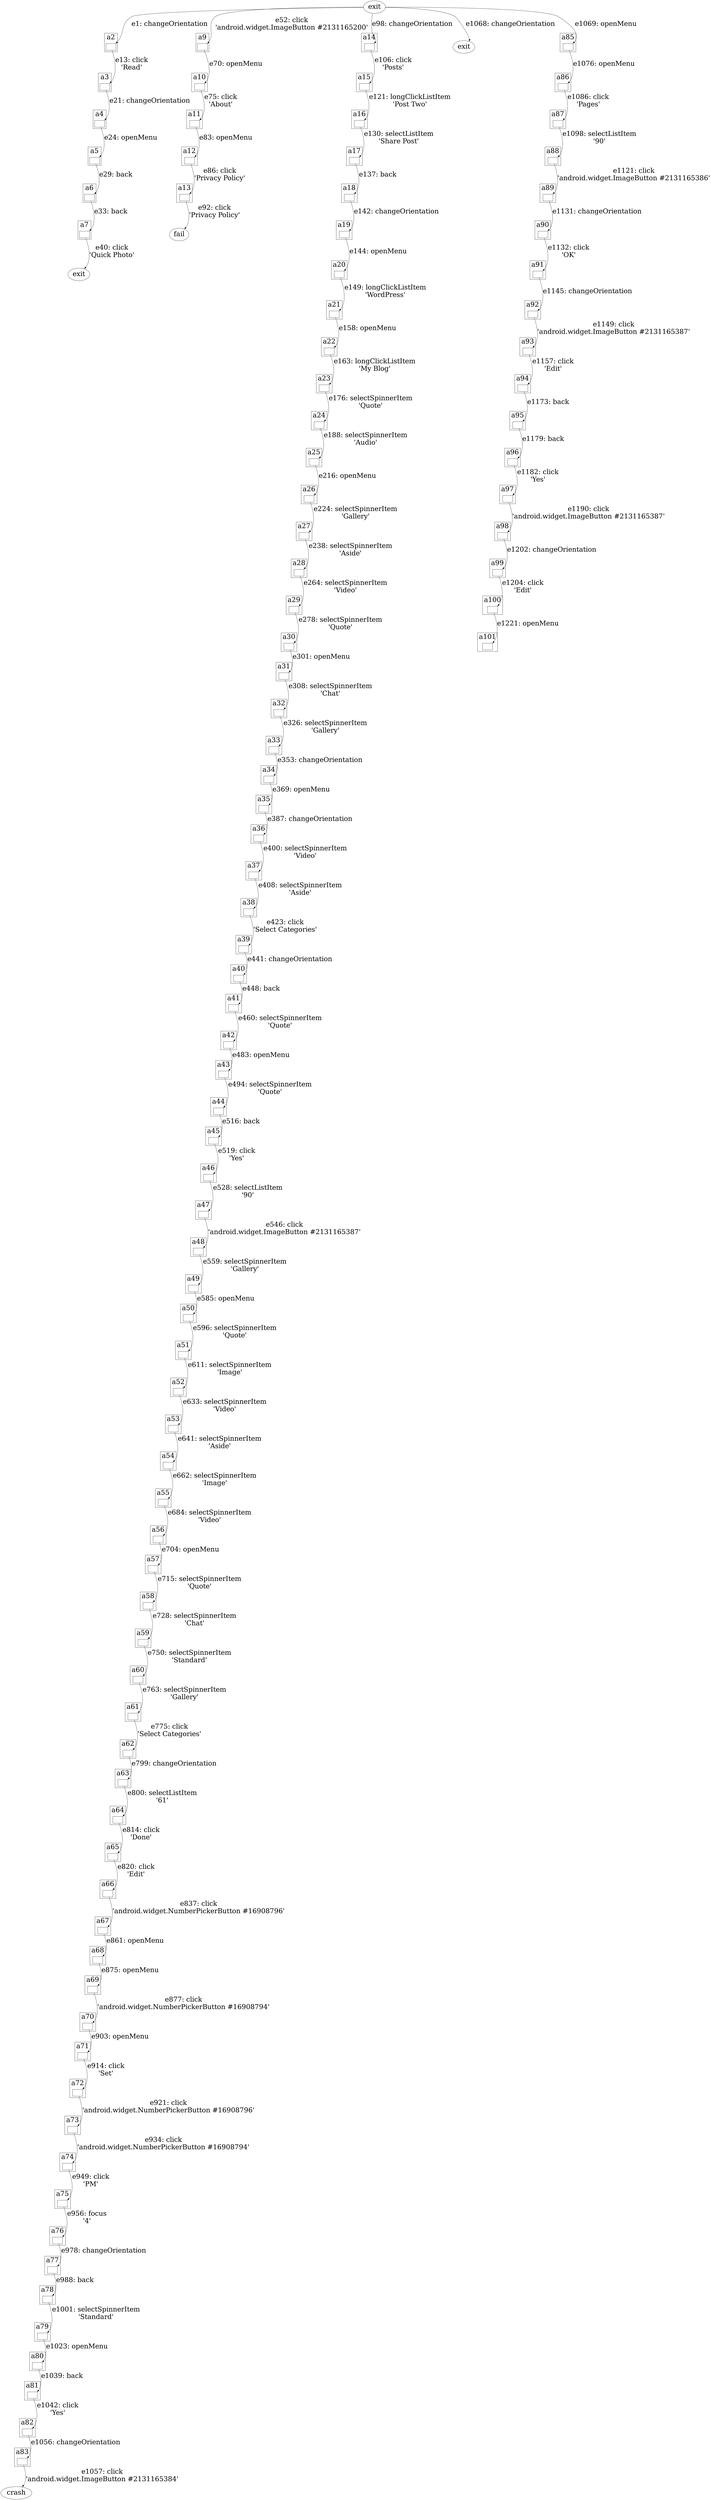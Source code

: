 digraph GuiTree {

	graph [nodesep=1, fontsize=36];
	node [fontsize=36];
	edge [fontsize=36, headport=ne];

## Edges

	a1 -> a2 [label="e1: changeOrientation"];
	a2 -> a3 [label="e13: click\n'Read'"];
	a3 -> a4 [label="e21: changeOrientation"];
	a4 -> a5 [label="e24: openMenu"];
	a5 -> a6 [label="e29: back"];
	a6 -> a7 [label="e33: back"];
	a7 -> a8 [label="e40: click\n'Quick Photo'"];
	a1 -> a9 [label="e52: click\n'android.widget.ImageButton #2131165200'"];
	a9 -> a10 [label="e70: openMenu"];
	a10 -> a11 [label="e75: click\n'About'"];
	a11 -> a12 [label="e83: openMenu"];
	a12 -> a13 [label="e86: click\n'Privacy Policy'"];
	a13 -> f0 [label="e92: click\n'Privacy Policy'"];
	a1 -> a14 [label="e98: changeOrientation"];
	a14 -> a15 [label="e106: click\n'Posts'"];
	a15 -> a16 [label="e121: longClickListItem\n'Post Two'"];
	a16 -> a17 [label="e130: selectListItem\n'Share Post'"];
	a17 -> a18 [label="e137: back"];
	a18 -> a19 [label="e142: changeOrientation"];
	a19 -> a20 [label="e144: openMenu"];
	a20 -> a21 [label="e149: longClickListItem\n'WordPress'"];
	a21 -> a22 [label="e158: openMenu"];
	a22 -> a23 [label="e163: longClickListItem\n'My Blog'"];
	a23 -> a24 [label="e176: selectSpinnerItem\n'Quote'"];
	a24 -> a25 [label="e188: selectSpinnerItem\n'Audio'"];
	a25 -> a26 [label="e216: openMenu"];
	a26 -> a27 [label="e224: selectSpinnerItem\n'Gallery'"];
	a27 -> a28 [label="e238: selectSpinnerItem\n'Aside'"];
	a28 -> a29 [label="e264: selectSpinnerItem\n'Video'"];
	a29 -> a30 [label="e278: selectSpinnerItem\n'Quote'"];
	a30 -> a31 [label="e301: openMenu"];
	a31 -> a32 [label="e308: selectSpinnerItem\n'Chat'"];
	a32 -> a33 [label="e326: selectSpinnerItem\n'Gallery'"];
	a33 -> a34 [label="e353: changeOrientation"];
	a34 -> a35 [label="e369: openMenu"];
	a35 -> a36 [label="e387: changeOrientation"];
	a36 -> a37 [label="e400: selectSpinnerItem\n'Video'"];
	a37 -> a38 [label="e408: selectSpinnerItem\n'Aside'"];
	a38 -> a39 [label="e423: click\n'Select Categories'"];
	a39 -> a40 [label="e441: changeOrientation"];
	a40 -> a41 [label="e448: back"];
	a41 -> a42 [label="e460: selectSpinnerItem\n'Quote'"];
	a42 -> a43 [label="e483: openMenu"];
	a43 -> a44 [label="e494: selectSpinnerItem\n'Quote'"];
	a44 -> a45 [label="e516: back"];
	a45 -> a46 [label="e519: click\n'Yes'"];
	a46 -> a47 [label="e528: selectListItem\n'90'"];
	a47 -> a48 [label="e546: click\n'android.widget.ImageButton #2131165387'"];
	a48 -> a49 [label="e559: selectSpinnerItem\n'Gallery'"];
	a49 -> a50 [label="e585: openMenu"];
	a50 -> a51 [label="e596: selectSpinnerItem\n'Quote'"];
	a51 -> a52 [label="e611: selectSpinnerItem\n'Image'"];
	a52 -> a53 [label="e633: selectSpinnerItem\n'Video'"];
	a53 -> a54 [label="e641: selectSpinnerItem\n'Aside'"];
	a54 -> a55 [label="e662: selectSpinnerItem\n'Image'"];
	a55 -> a56 [label="e684: selectSpinnerItem\n'Video'"];
	a56 -> a57 [label="e704: openMenu"];
	a57 -> a58 [label="e715: selectSpinnerItem\n'Quote'"];
	a58 -> a59 [label="e728: selectSpinnerItem\n'Chat'"];
	a59 -> a60 [label="e750: selectSpinnerItem\n'Standard'"];
	a60 -> a61 [label="e763: selectSpinnerItem\n'Gallery'"];
	a61 -> a62 [label="e775: click\n'Select Categories'"];
	a62 -> a63 [label="e799: changeOrientation"];
	a63 -> a64 [label="e800: selectListItem\n'61'"];
	a64 -> a65 [label="e814: click\n'Done'"];
	a65 -> a66 [label="e820: click\n'Edit'"];
	a66 -> a67 [label="e837: click\n'android.widget.NumberPickerButton #16908796'"];
	a67 -> a68 [label="e861: openMenu"];
	a68 -> a69 [label="e875: openMenu"];
	a69 -> a70 [label="e877: click\n'android.widget.NumberPickerButton #16908794'"];
	a70 -> a71 [label="e903: openMenu"];
	a71 -> a72 [label="e914: click\n'Set'"];
	a72 -> a73 [label="e921: click\n'android.widget.NumberPickerButton #16908796'"];
	a73 -> a74 [label="e934: click\n'android.widget.NumberPickerButton #16908794'"];
	a74 -> a75 [label="e949: click\n'PM'"];
	a75 -> a76 [label="e956: focus\n'4'"];
	a76 -> a77 [label="e978: changeOrientation"];
	a77 -> a78 [label="e988: back"];
	a78 -> a79 [label="e1001: selectSpinnerItem\n'Standard'"];
	a79 -> a80 [label="e1023: openMenu"];
	a80 -> a81 [label="e1039: back"];
	a81 -> a82 [label="e1042: click\n'Yes'"];
	a82 -> a83 [label="e1056: changeOrientation"];
	a83 -> c0 [label="e1057: click\n'android.widget.ImageButton #2131165384'"];
	a1 -> a84 [label="e1068: changeOrientation"];
	a1 -> a85 [label="e1069: openMenu"];
	a85 -> a86 [label="e1076: openMenu"];
	a86 -> a87 [label="e1086: click\n'Pages'"];
	a87 -> a88 [label="e1098: selectListItem\n'90'"];
	a88 -> a89 [label="e1121: click\n'android.widget.ImageButton #2131165386'"];
	a89 -> a90 [label="e1131: changeOrientation"];
	a90 -> a91 [label="e1132: click\n'OK'"];
	a91 -> a92 [label="e1145: changeOrientation"];
	a92 -> a93 [label="e1149: click\n'android.widget.ImageButton #2131165387'"];
	a93 -> a94 [label="e1157: click\n'Edit'"];
	a94 -> a95 [label="e1173: back"];
	a95 -> a96 [label="e1179: back"];
	a96 -> a97 [label="e1182: click\n'Yes'"];
	a97 -> a98 [label="e1190: click\n'android.widget.ImageButton #2131165387'"];
	a98 -> a99 [label="e1202: changeOrientation"];
	a99 -> a100 [label="e1204: click\n'Edit'"];
	a100 -> a101 [label="e1221: openMenu"];

## Nodes

	a1 [label="exit"];

	subgraph cluster_a2{label="a2"; a2};
	a2 [label="", shapefile="a2.jpg"];

	subgraph cluster_a3{label="a3"; a3};
	a3 [label="", shapefile="a3.jpg"];

	subgraph cluster_a4{label="a4"; a4};
	a4 [label="", shapefile="a4.jpg"];

	subgraph cluster_a5{label="a5"; a5};
	a5 [label="", shapefile="a5.jpg"];

	subgraph cluster_a6{label="a6"; a6};
	a6 [label="", shapefile="a6.jpg"];

	subgraph cluster_a7{label="a7"; a7};
	a7 [label="", shapefile="a7.jpg"];

	a8 [label="exit"];

	subgraph cluster_a9{label="a9"; a9};
	a9 [label="", shapefile="a9.jpg"];

	subgraph cluster_a10{label="a10"; a10};
	a10 [label="", shapefile="a10.jpg"];

	subgraph cluster_a11{label="a11"; a11};
	a11 [label="", shapefile="a11.jpg"];

	subgraph cluster_a12{label="a12"; a12};
	a12 [label="", shapefile="a12.jpg"];

	subgraph cluster_a13{label="a13"; a13};
	a13 [label="", shapefile="a13.jpg"];

	f0 [label="fail"];

	subgraph cluster_a14{label="a14"; a14};
	a14 [label="", shapefile="a14.jpg"];

	subgraph cluster_a15{label="a15"; a15};
	a15 [label="", shapefile="a15.jpg"];

	subgraph cluster_a16{label="a16"; a16};
	a16 [label="", shapefile="a16.jpg"];

	subgraph cluster_a17{label="a17"; a17};
	a17 [label="", shapefile="a17.jpg"];

	subgraph cluster_a18{label="a18"; a18};
	a18 [label="", shapefile="a18.jpg"];

	subgraph cluster_a19{label="a19"; a19};
	a19 [label="", shapefile="a19.jpg"];

	subgraph cluster_a20{label="a20"; a20};
	a20 [label="", shapefile="a20.jpg"];

	subgraph cluster_a21{label="a21"; a21};
	a21 [label="", shapefile="a21.jpg"];

	subgraph cluster_a22{label="a22"; a22};
	a22 [label="", shapefile="a22.jpg"];

	subgraph cluster_a23{label="a23"; a23};
	a23 [label="", shapefile="a23.jpg"];

	subgraph cluster_a24{label="a24"; a24};
	a24 [label="", shapefile="a24.jpg"];

	subgraph cluster_a25{label="a25"; a25};
	a25 [label="", shapefile="a25.jpg"];

	subgraph cluster_a26{label="a26"; a26};
	a26 [label="", shapefile="a26.jpg"];

	subgraph cluster_a27{label="a27"; a27};
	a27 [label="", shapefile="a27.jpg"];

	subgraph cluster_a28{label="a28"; a28};
	a28 [label="", shapefile="a28.jpg"];

	subgraph cluster_a29{label="a29"; a29};
	a29 [label="", shapefile="a29.jpg"];

	subgraph cluster_a30{label="a30"; a30};
	a30 [label="", shapefile="a30.jpg"];

	subgraph cluster_a31{label="a31"; a31};
	a31 [label="", shapefile="a31.jpg"];

	subgraph cluster_a32{label="a32"; a32};
	a32 [label="", shapefile="a32.jpg"];

	subgraph cluster_a33{label="a33"; a33};
	a33 [label="", shapefile="a33.jpg"];

	subgraph cluster_a34{label="a34"; a34};
	a34 [label="", shapefile="a34.jpg"];

	subgraph cluster_a35{label="a35"; a35};
	a35 [label="", shapefile="a35.jpg"];

	subgraph cluster_a36{label="a36"; a36};
	a36 [label="", shapefile="a36.jpg"];

	subgraph cluster_a37{label="a37"; a37};
	a37 [label="", shapefile="a37.jpg"];

	subgraph cluster_a38{label="a38"; a38};
	a38 [label="", shapefile="a38.jpg"];

	subgraph cluster_a39{label="a39"; a39};
	a39 [label="", shapefile="a39.jpg"];

	subgraph cluster_a40{label="a40"; a40};
	a40 [label="", shapefile="a40.jpg"];

	subgraph cluster_a41{label="a41"; a41};
	a41 [label="", shapefile="a41.jpg"];

	subgraph cluster_a42{label="a42"; a42};
	a42 [label="", shapefile="a42.jpg"];

	subgraph cluster_a43{label="a43"; a43};
	a43 [label="", shapefile="a43.jpg"];

	subgraph cluster_a44{label="a44"; a44};
	a44 [label="", shapefile="a44.jpg"];

	subgraph cluster_a45{label="a45"; a45};
	a45 [label="", shapefile="a45.jpg"];

	subgraph cluster_a46{label="a46"; a46};
	a46 [label="", shapefile="a46.jpg"];

	subgraph cluster_a47{label="a47"; a47};
	a47 [label="", shapefile="a47.jpg"];

	subgraph cluster_a48{label="a48"; a48};
	a48 [label="", shapefile="a48.jpg"];

	subgraph cluster_a49{label="a49"; a49};
	a49 [label="", shapefile="a49.jpg"];

	subgraph cluster_a50{label="a50"; a50};
	a50 [label="", shapefile="a50.jpg"];

	subgraph cluster_a51{label="a51"; a51};
	a51 [label="", shapefile="a51.jpg"];

	subgraph cluster_a52{label="a52"; a52};
	a52 [label="", shapefile="a52.jpg"];

	subgraph cluster_a53{label="a53"; a53};
	a53 [label="", shapefile="a53.jpg"];

	subgraph cluster_a54{label="a54"; a54};
	a54 [label="", shapefile="a54.jpg"];

	subgraph cluster_a55{label="a55"; a55};
	a55 [label="", shapefile="a55.jpg"];

	subgraph cluster_a56{label="a56"; a56};
	a56 [label="", shapefile="a56.jpg"];

	subgraph cluster_a57{label="a57"; a57};
	a57 [label="", shapefile="a57.jpg"];

	subgraph cluster_a58{label="a58"; a58};
	a58 [label="", shapefile="a58.jpg"];

	subgraph cluster_a59{label="a59"; a59};
	a59 [label="", shapefile="a59.jpg"];

	subgraph cluster_a60{label="a60"; a60};
	a60 [label="", shapefile="a60.jpg"];

	subgraph cluster_a61{label="a61"; a61};
	a61 [label="", shapefile="a61.jpg"];

	subgraph cluster_a62{label="a62"; a62};
	a62 [label="", shapefile="a62.jpg"];

	subgraph cluster_a63{label="a63"; a63};
	a63 [label="", shapefile="a63.jpg"];

	subgraph cluster_a64{label="a64"; a64};
	a64 [label="", shapefile="a64.jpg"];

	subgraph cluster_a65{label="a65"; a65};
	a65 [label="", shapefile="a65.jpg"];

	subgraph cluster_a66{label="a66"; a66};
	a66 [label="", shapefile="a66.jpg"];

	subgraph cluster_a67{label="a67"; a67};
	a67 [label="", shapefile="a67.jpg"];

	subgraph cluster_a68{label="a68"; a68};
	a68 [label="", shapefile="a68.jpg"];

	subgraph cluster_a69{label="a69"; a69};
	a69 [label="", shapefile="a69.jpg"];

	subgraph cluster_a70{label="a70"; a70};
	a70 [label="", shapefile="a70.jpg"];

	subgraph cluster_a71{label="a71"; a71};
	a71 [label="", shapefile="a71.jpg"];

	subgraph cluster_a72{label="a72"; a72};
	a72 [label="", shapefile="a72.jpg"];

	subgraph cluster_a73{label="a73"; a73};
	a73 [label="", shapefile="a73.jpg"];

	subgraph cluster_a74{label="a74"; a74};
	a74 [label="", shapefile="a74.jpg"];

	subgraph cluster_a75{label="a75"; a75};
	a75 [label="", shapefile="a75.jpg"];

	subgraph cluster_a76{label="a76"; a76};
	a76 [label="", shapefile="a76.jpg"];

	subgraph cluster_a77{label="a77"; a77};
	a77 [label="", shapefile="a77.jpg"];

	subgraph cluster_a78{label="a78"; a78};
	a78 [label="", shapefile="a78.jpg"];

	subgraph cluster_a79{label="a79"; a79};
	a79 [label="", shapefile="a79.jpg"];

	subgraph cluster_a80{label="a80"; a80};
	a80 [label="", shapefile="a80.jpg"];

	subgraph cluster_a81{label="a81"; a81};
	a81 [label="", shapefile="a81.jpg"];

	subgraph cluster_a82{label="a82"; a82};
	a82 [label="", shapefile="a82.jpg"];

	subgraph cluster_a83{label="a83"; a83};
	a83 [label="", shapefile="a83.jpg"];

	c0 [label="crash"];

	a84 [label="exit"];

	subgraph cluster_a85{label="a85"; a85};
	a85 [label="", shapefile="a85.jpg"];

	subgraph cluster_a86{label="a86"; a86};
	a86 [label="", shapefile="a86.jpg"];

	subgraph cluster_a87{label="a87"; a87};
	a87 [label="", shapefile="a87.jpg"];

	subgraph cluster_a88{label="a88"; a88};
	a88 [label="", shapefile="a88.jpg"];

	subgraph cluster_a89{label="a89"; a89};
	a89 [label="", shapefile="a89.jpg"];

	subgraph cluster_a90{label="a90"; a90};
	a90 [label="", shapefile="a90.jpg"];

	subgraph cluster_a91{label="a91"; a91};
	a91 [label="", shapefile="a91.jpg"];

	subgraph cluster_a92{label="a92"; a92};
	a92 [label="", shapefile="a92.jpg"];

	subgraph cluster_a93{label="a93"; a93};
	a93 [label="", shapefile="a93.jpg"];

	subgraph cluster_a94{label="a94"; a94};
	a94 [label="", shapefile="a94.jpg"];

	subgraph cluster_a95{label="a95"; a95};
	a95 [label="", shapefile="a95.jpg"];

	subgraph cluster_a96{label="a96"; a96};
	a96 [label="", shapefile="a96.jpg"];

	subgraph cluster_a97{label="a97"; a97};
	a97 [label="", shapefile="a97.jpg"];

	subgraph cluster_a98{label="a98"; a98};
	a98 [label="", shapefile="a98.jpg"];

	subgraph cluster_a99{label="a99"; a99};
	a99 [label="", shapefile="a99.jpg"];

	subgraph cluster_a100{label="a100"; a100};
	a100 [label="", shapefile="a100.jpg"];

	subgraph cluster_a101{label="a101"; a101};
	a101 [label="", shapefile="a101.jpg"];

}
